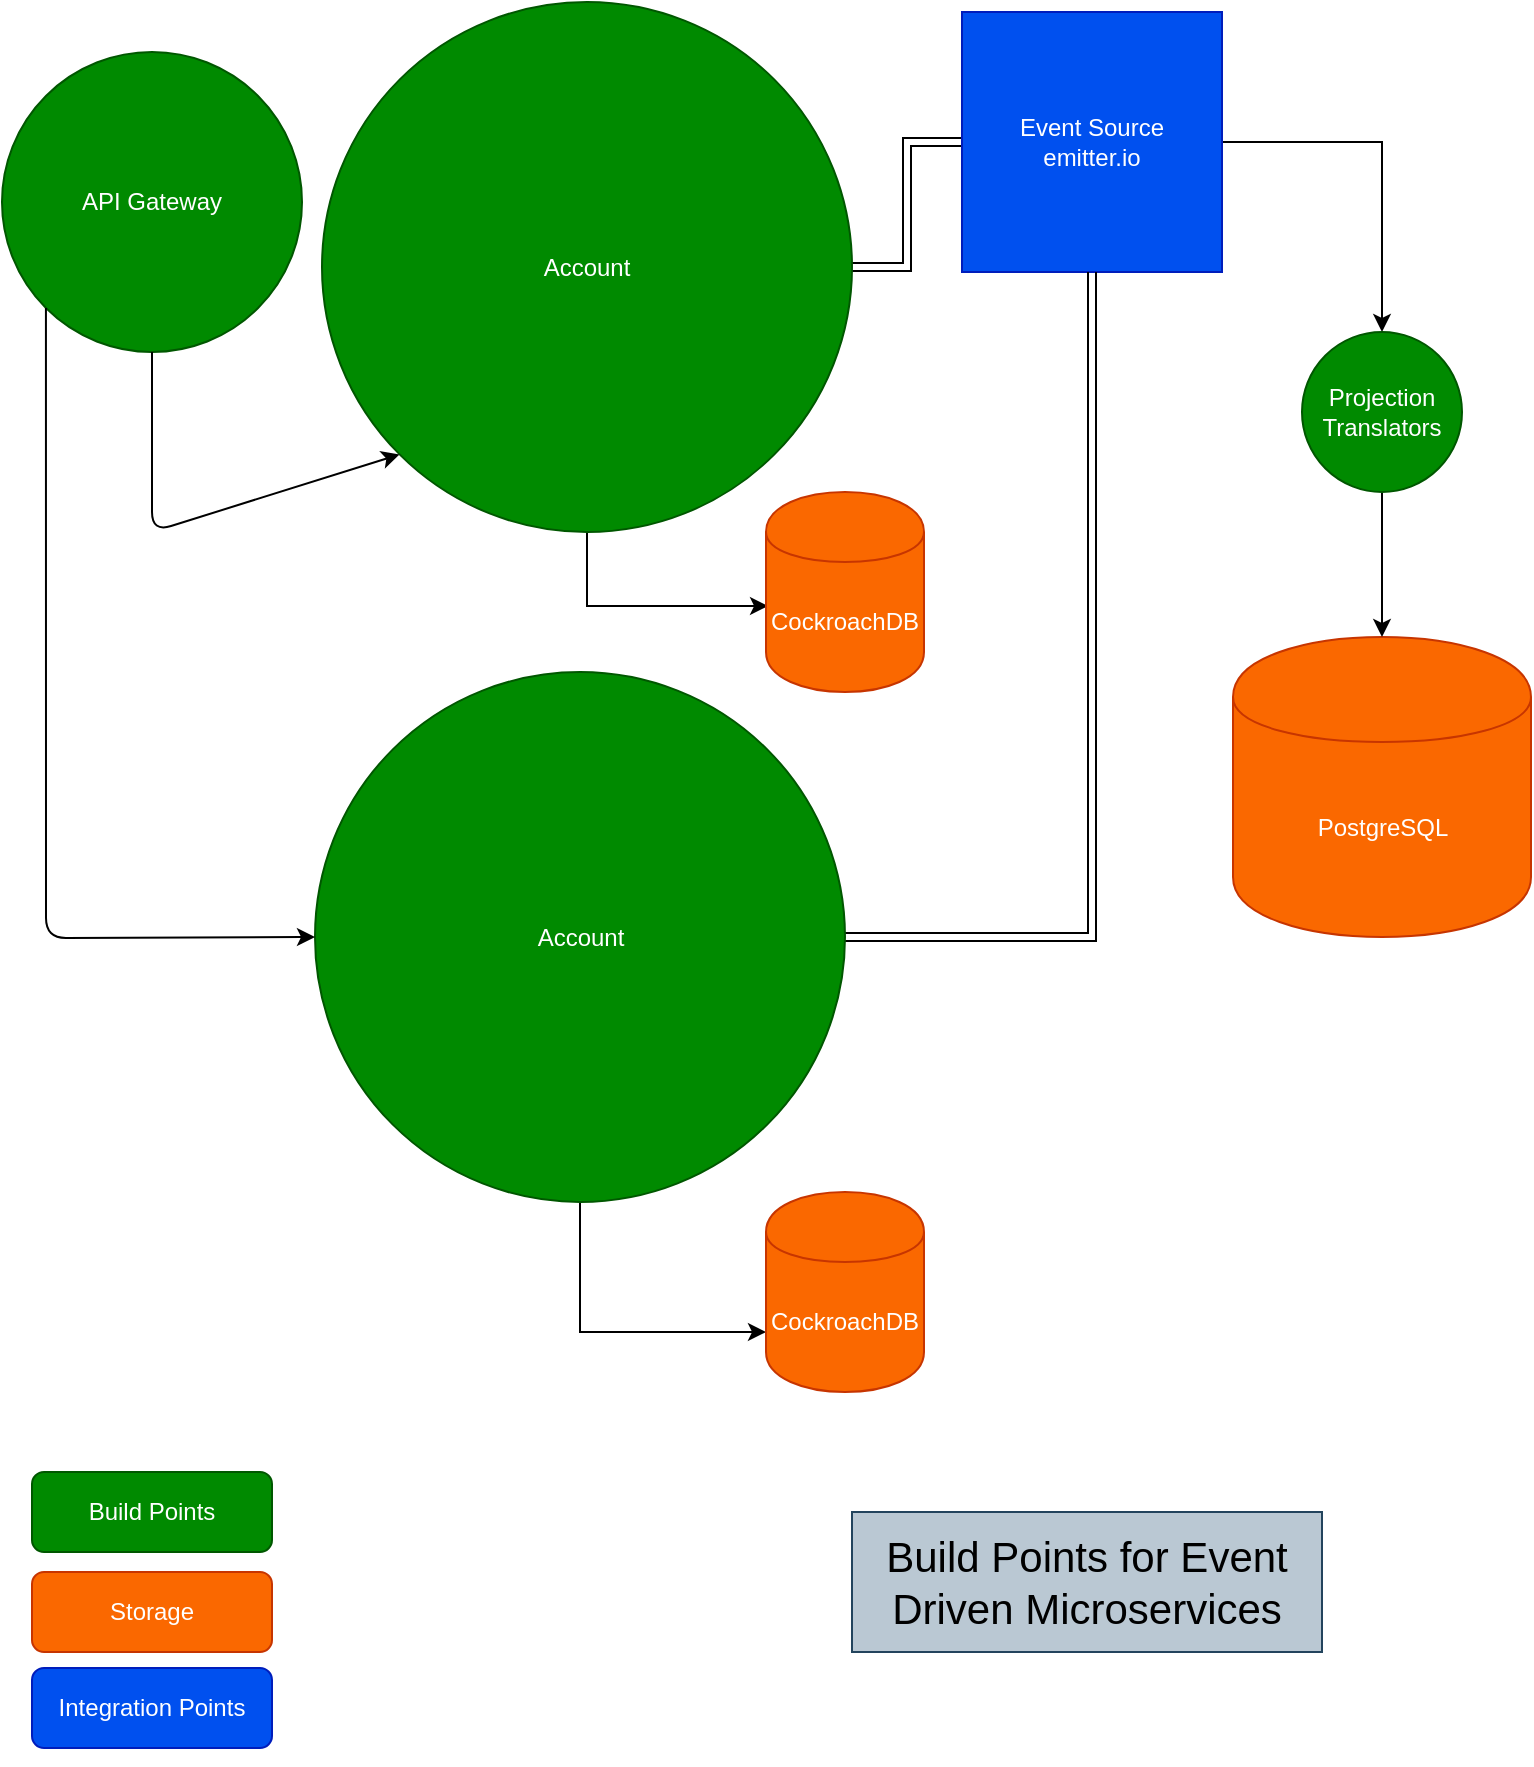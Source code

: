 <mxfile version="10.7.7" type="github"><diagram name="Page-1" id="efa7a0a1-bf9b-a30e-e6df-94a7791c09e9"><mxGraphModel dx="1400" dy="830" grid="1" gridSize="10" guides="1" tooltips="1" connect="1" arrows="1" fold="1" page="1" pageScale="1" pageWidth="826" pageHeight="1169" background="#ffffff" math="0" shadow="0"><root><mxCell id="0"/><mxCell id="1" parent="0"/><mxCell id="x2FiRd5SvOvKvbCC4d9e-126" value="" style="edgeStyle=orthogonalEdgeStyle;rounded=0;orthogonalLoop=1;jettySize=auto;html=1;entryX=0.013;entryY=0.57;entryDx=0;entryDy=0;entryPerimeter=0;" edge="1" parent="1" source="x2FiRd5SvOvKvbCC4d9e-118" target="x2FiRd5SvOvKvbCC4d9e-116"><mxGeometry relative="1" as="geometry"><mxPoint x="322.5" y="420" as="targetPoint"/></mxGeometry></mxCell><mxCell id="x2FiRd5SvOvKvbCC4d9e-128" value="" style="edgeStyle=orthogonalEdgeStyle;rounded=0;orthogonalLoop=1;jettySize=auto;html=1;shape=link;" edge="1" parent="1" source="x2FiRd5SvOvKvbCC4d9e-118" target="x2FiRd5SvOvKvbCC4d9e-115"><mxGeometry relative="1" as="geometry"/></mxCell><mxCell id="x2FiRd5SvOvKvbCC4d9e-118" value="Account" style="ellipse;whiteSpace=wrap;html=1;aspect=fixed;fillColor=#008a00;strokeColor=#005700;fontColor=#ffffff;" vertex="1" parent="1"><mxGeometry x="190" y="75" width="265" height="265" as="geometry"/></mxCell><mxCell id="x2FiRd5SvOvKvbCC4d9e-114" value="API Gateway" style="ellipse;whiteSpace=wrap;html=1;aspect=fixed;fillColor=#008a00;strokeColor=#005700;fontColor=#ffffff;" vertex="1" parent="1"><mxGeometry x="30" y="100" width="150" height="150" as="geometry"/></mxCell><mxCell id="x2FiRd5SvOvKvbCC4d9e-131" value="" style="edgeStyle=orthogonalEdgeStyle;rounded=0;orthogonalLoop=1;jettySize=auto;html=1;" edge="1" parent="1" source="x2FiRd5SvOvKvbCC4d9e-115" target="x2FiRd5SvOvKvbCC4d9e-129"><mxGeometry relative="1" as="geometry"><mxPoint x="720" y="145" as="targetPoint"/></mxGeometry></mxCell><mxCell id="x2FiRd5SvOvKvbCC4d9e-115" value="&lt;div&gt;Event Source&lt;/div&gt;&lt;div&gt;emitter.io&lt;br&gt;&lt;/div&gt;" style="whiteSpace=wrap;html=1;aspect=fixed;fillColor=#0050ef;strokeColor=#001DBC;fontColor=#ffffff;" vertex="1" parent="1"><mxGeometry x="510" y="80" width="130" height="130" as="geometry"/></mxCell><mxCell id="x2FiRd5SvOvKvbCC4d9e-116" value="CockroachDB" style="shape=cylinder;whiteSpace=wrap;html=1;boundedLbl=1;backgroundOutline=1;fillColor=#fa6800;strokeColor=#C73500;fontColor=#ffffff;" vertex="1" parent="1"><mxGeometry x="412" y="320" width="79" height="100" as="geometry"/></mxCell><mxCell id="x2FiRd5SvOvKvbCC4d9e-132" value="PostgreSQL" style="shape=cylinder;whiteSpace=wrap;html=1;boundedLbl=1;backgroundOutline=1;fillColor=#fa6800;strokeColor=#C73500;fontColor=#ffffff;" vertex="1" parent="1"><mxGeometry x="645.5" y="392.5" width="149" height="150" as="geometry"/></mxCell><mxCell id="x2FiRd5SvOvKvbCC4d9e-121" value="" style="endArrow=classic;html=1;exitX=0.5;exitY=1;exitDx=0;exitDy=0;entryX=0;entryY=1;entryDx=0;entryDy=0;" edge="1" parent="1" source="x2FiRd5SvOvKvbCC4d9e-114" target="x2FiRd5SvOvKvbCC4d9e-118"><mxGeometry width="50" height="50" relative="1" as="geometry"><mxPoint x="30" y="410" as="sourcePoint"/><mxPoint x="80" y="360" as="targetPoint"/><Array as="points"><mxPoint x="105" y="340"/></Array></mxGeometry></mxCell><mxCell id="x2FiRd5SvOvKvbCC4d9e-133" value="" style="edgeStyle=orthogonalEdgeStyle;rounded=0;orthogonalLoop=1;jettySize=auto;html=1;" edge="1" parent="1" source="x2FiRd5SvOvKvbCC4d9e-129" target="x2FiRd5SvOvKvbCC4d9e-132"><mxGeometry relative="1" as="geometry"/></mxCell><mxCell id="x2FiRd5SvOvKvbCC4d9e-129" value="Projection Translators" style="ellipse;whiteSpace=wrap;html=1;aspect=fixed;fillColor=#008a00;strokeColor=#005700;fontColor=#ffffff;" vertex="1" parent="1"><mxGeometry x="680" y="240" width="80" height="80" as="geometry"/></mxCell><mxCell id="x2FiRd5SvOvKvbCC4d9e-137" value="" style="edgeStyle=orthogonalEdgeStyle;rounded=0;orthogonalLoop=1;jettySize=auto;html=1;entryX=0;entryY=0.7;entryDx=0;entryDy=0;" edge="1" parent="1" source="x2FiRd5SvOvKvbCC4d9e-134" target="x2FiRd5SvOvKvbCC4d9e-135"><mxGeometry relative="1" as="geometry"><mxPoint x="319" y="755" as="targetPoint"/></mxGeometry></mxCell><mxCell id="x2FiRd5SvOvKvbCC4d9e-145" style="edgeStyle=orthogonalEdgeStyle;rounded=0;orthogonalLoop=1;jettySize=auto;html=1;entryX=0.5;entryY=1;entryDx=0;entryDy=0;fontFamily=Helvetica;fontSize=21;startArrow=classicThin;startFill=1;shape=link;" edge="1" parent="1" source="x2FiRd5SvOvKvbCC4d9e-134" target="x2FiRd5SvOvKvbCC4d9e-115"><mxGeometry relative="1" as="geometry"/></mxCell><mxCell id="x2FiRd5SvOvKvbCC4d9e-134" value="Account" style="ellipse;whiteSpace=wrap;html=1;aspect=fixed;fillColor=#008a00;strokeColor=#005700;fontColor=#ffffff;" vertex="1" parent="1"><mxGeometry x="186.5" y="410" width="265" height="265" as="geometry"/></mxCell><mxCell id="x2FiRd5SvOvKvbCC4d9e-135" value="CockroachDB" style="shape=cylinder;whiteSpace=wrap;html=1;boundedLbl=1;backgroundOutline=1;fillColor=#fa6800;strokeColor=#C73500;fontColor=#ffffff;" vertex="1" parent="1"><mxGeometry x="412" y="670" width="79" height="100" as="geometry"/></mxCell><mxCell id="x2FiRd5SvOvKvbCC4d9e-139" value="" style="endArrow=classic;html=1;exitX=0;exitY=1;exitDx=0;exitDy=0;entryX=0;entryY=0.5;entryDx=0;entryDy=0;" edge="1" parent="1" source="x2FiRd5SvOvKvbCC4d9e-114" target="x2FiRd5SvOvKvbCC4d9e-134"><mxGeometry width="50" height="50" relative="1" as="geometry"><mxPoint x="50" y="480" as="sourcePoint"/><mxPoint x="100" y="430" as="targetPoint"/><Array as="points"><mxPoint x="52" y="543"/></Array></mxGeometry></mxCell><mxCell id="x2FiRd5SvOvKvbCC4d9e-140" value="Build Points" style="rounded=1;whiteSpace=wrap;html=1;fillColor=#008a00;strokeColor=#005700;fontColor=#ffffff;" vertex="1" parent="1"><mxGeometry x="45" y="810" width="120" height="40" as="geometry"/></mxCell><mxCell id="x2FiRd5SvOvKvbCC4d9e-141" value="Storage" style="rounded=1;whiteSpace=wrap;html=1;fillColor=#fa6800;strokeColor=#C73500;fontColor=#ffffff;" vertex="1" parent="1"><mxGeometry x="45" y="860" width="120" height="40" as="geometry"/></mxCell><mxCell id="x2FiRd5SvOvKvbCC4d9e-142" value="Integration Points" style="rounded=1;whiteSpace=wrap;html=1;fillColor=#0050ef;strokeColor=#001DBC;fontColor=#ffffff;" vertex="1" parent="1"><mxGeometry x="45" y="908" width="120" height="40" as="geometry"/></mxCell><mxCell id="x2FiRd5SvOvKvbCC4d9e-143" style="edgeStyle=orthogonalEdgeStyle;rounded=0;orthogonalLoop=1;jettySize=auto;html=1;exitX=0.5;exitY=1;exitDx=0;exitDy=0;" edge="1" parent="1" source="x2FiRd5SvOvKvbCC4d9e-142" target="x2FiRd5SvOvKvbCC4d9e-142"><mxGeometry relative="1" as="geometry"/></mxCell><mxCell id="x2FiRd5SvOvKvbCC4d9e-144" value="Build Points for Event Driven Microservices" style="text;html=1;strokeColor=#23445d;fillColor=#bac8d3;align=center;verticalAlign=middle;whiteSpace=wrap;rounded=0;fontFamily=Helvetica;fontSize=21;" vertex="1" parent="1"><mxGeometry x="455" y="830" width="235" height="70" as="geometry"/></mxCell></root></mxGraphModel></diagram></mxfile>